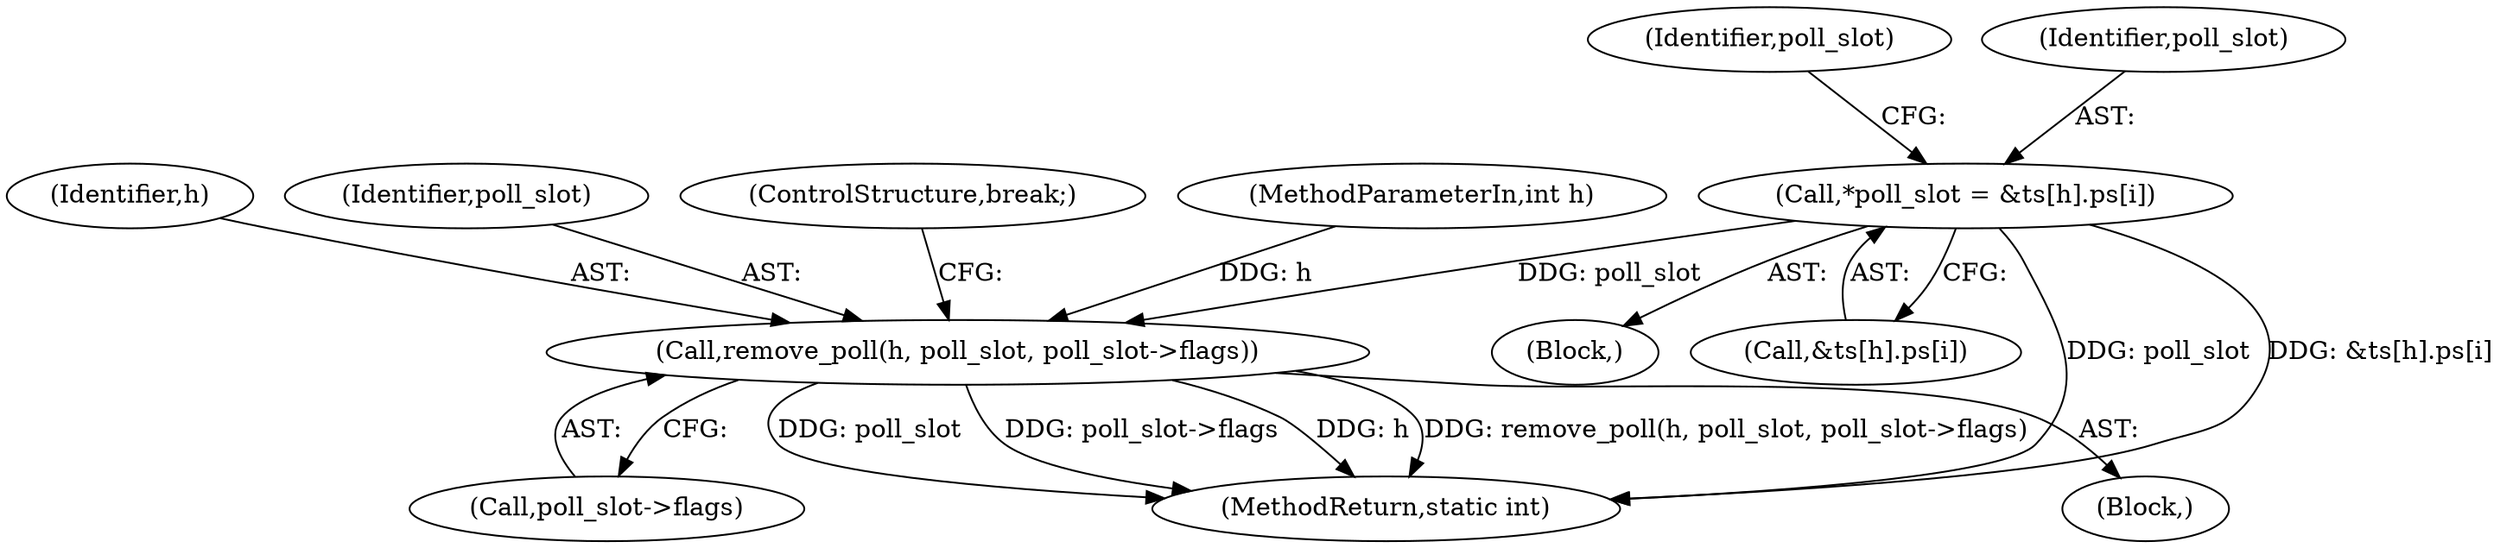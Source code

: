 digraph "0_Android_472271b153c5dc53c28beac55480a8d8434b2d5c_42@array" {
"1000171" [label="(Call,*poll_slot = &ts[h].ps[i])"];
"1000192" [label="(Call,remove_poll(h, poll_slot, poll_slot->flags))"];
"1000191" [label="(Block,)"];
"1000243" [label="(MethodReturn,static int)"];
"1000171" [label="(Call,*poll_slot = &ts[h].ps[i])"];
"1000193" [label="(Identifier,h)"];
"1000194" [label="(Identifier,poll_slot)"];
"1000185" [label="(Identifier,poll_slot)"];
"1000173" [label="(Call,&ts[h].ps[i])"];
"1000198" [label="(ControlStructure,break;)"];
"1000169" [label="(Block,)"];
"1000101" [label="(MethodParameterIn,int h)"];
"1000192" [label="(Call,remove_poll(h, poll_slot, poll_slot->flags))"];
"1000195" [label="(Call,poll_slot->flags)"];
"1000172" [label="(Identifier,poll_slot)"];
"1000171" -> "1000169"  [label="AST: "];
"1000171" -> "1000173"  [label="CFG: "];
"1000172" -> "1000171"  [label="AST: "];
"1000173" -> "1000171"  [label="AST: "];
"1000185" -> "1000171"  [label="CFG: "];
"1000171" -> "1000243"  [label="DDG: poll_slot"];
"1000171" -> "1000243"  [label="DDG: &ts[h].ps[i]"];
"1000171" -> "1000192"  [label="DDG: poll_slot"];
"1000192" -> "1000191"  [label="AST: "];
"1000192" -> "1000195"  [label="CFG: "];
"1000193" -> "1000192"  [label="AST: "];
"1000194" -> "1000192"  [label="AST: "];
"1000195" -> "1000192"  [label="AST: "];
"1000198" -> "1000192"  [label="CFG: "];
"1000192" -> "1000243"  [label="DDG: poll_slot"];
"1000192" -> "1000243"  [label="DDG: poll_slot->flags"];
"1000192" -> "1000243"  [label="DDG: h"];
"1000192" -> "1000243"  [label="DDG: remove_poll(h, poll_slot, poll_slot->flags)"];
"1000101" -> "1000192"  [label="DDG: h"];
}
